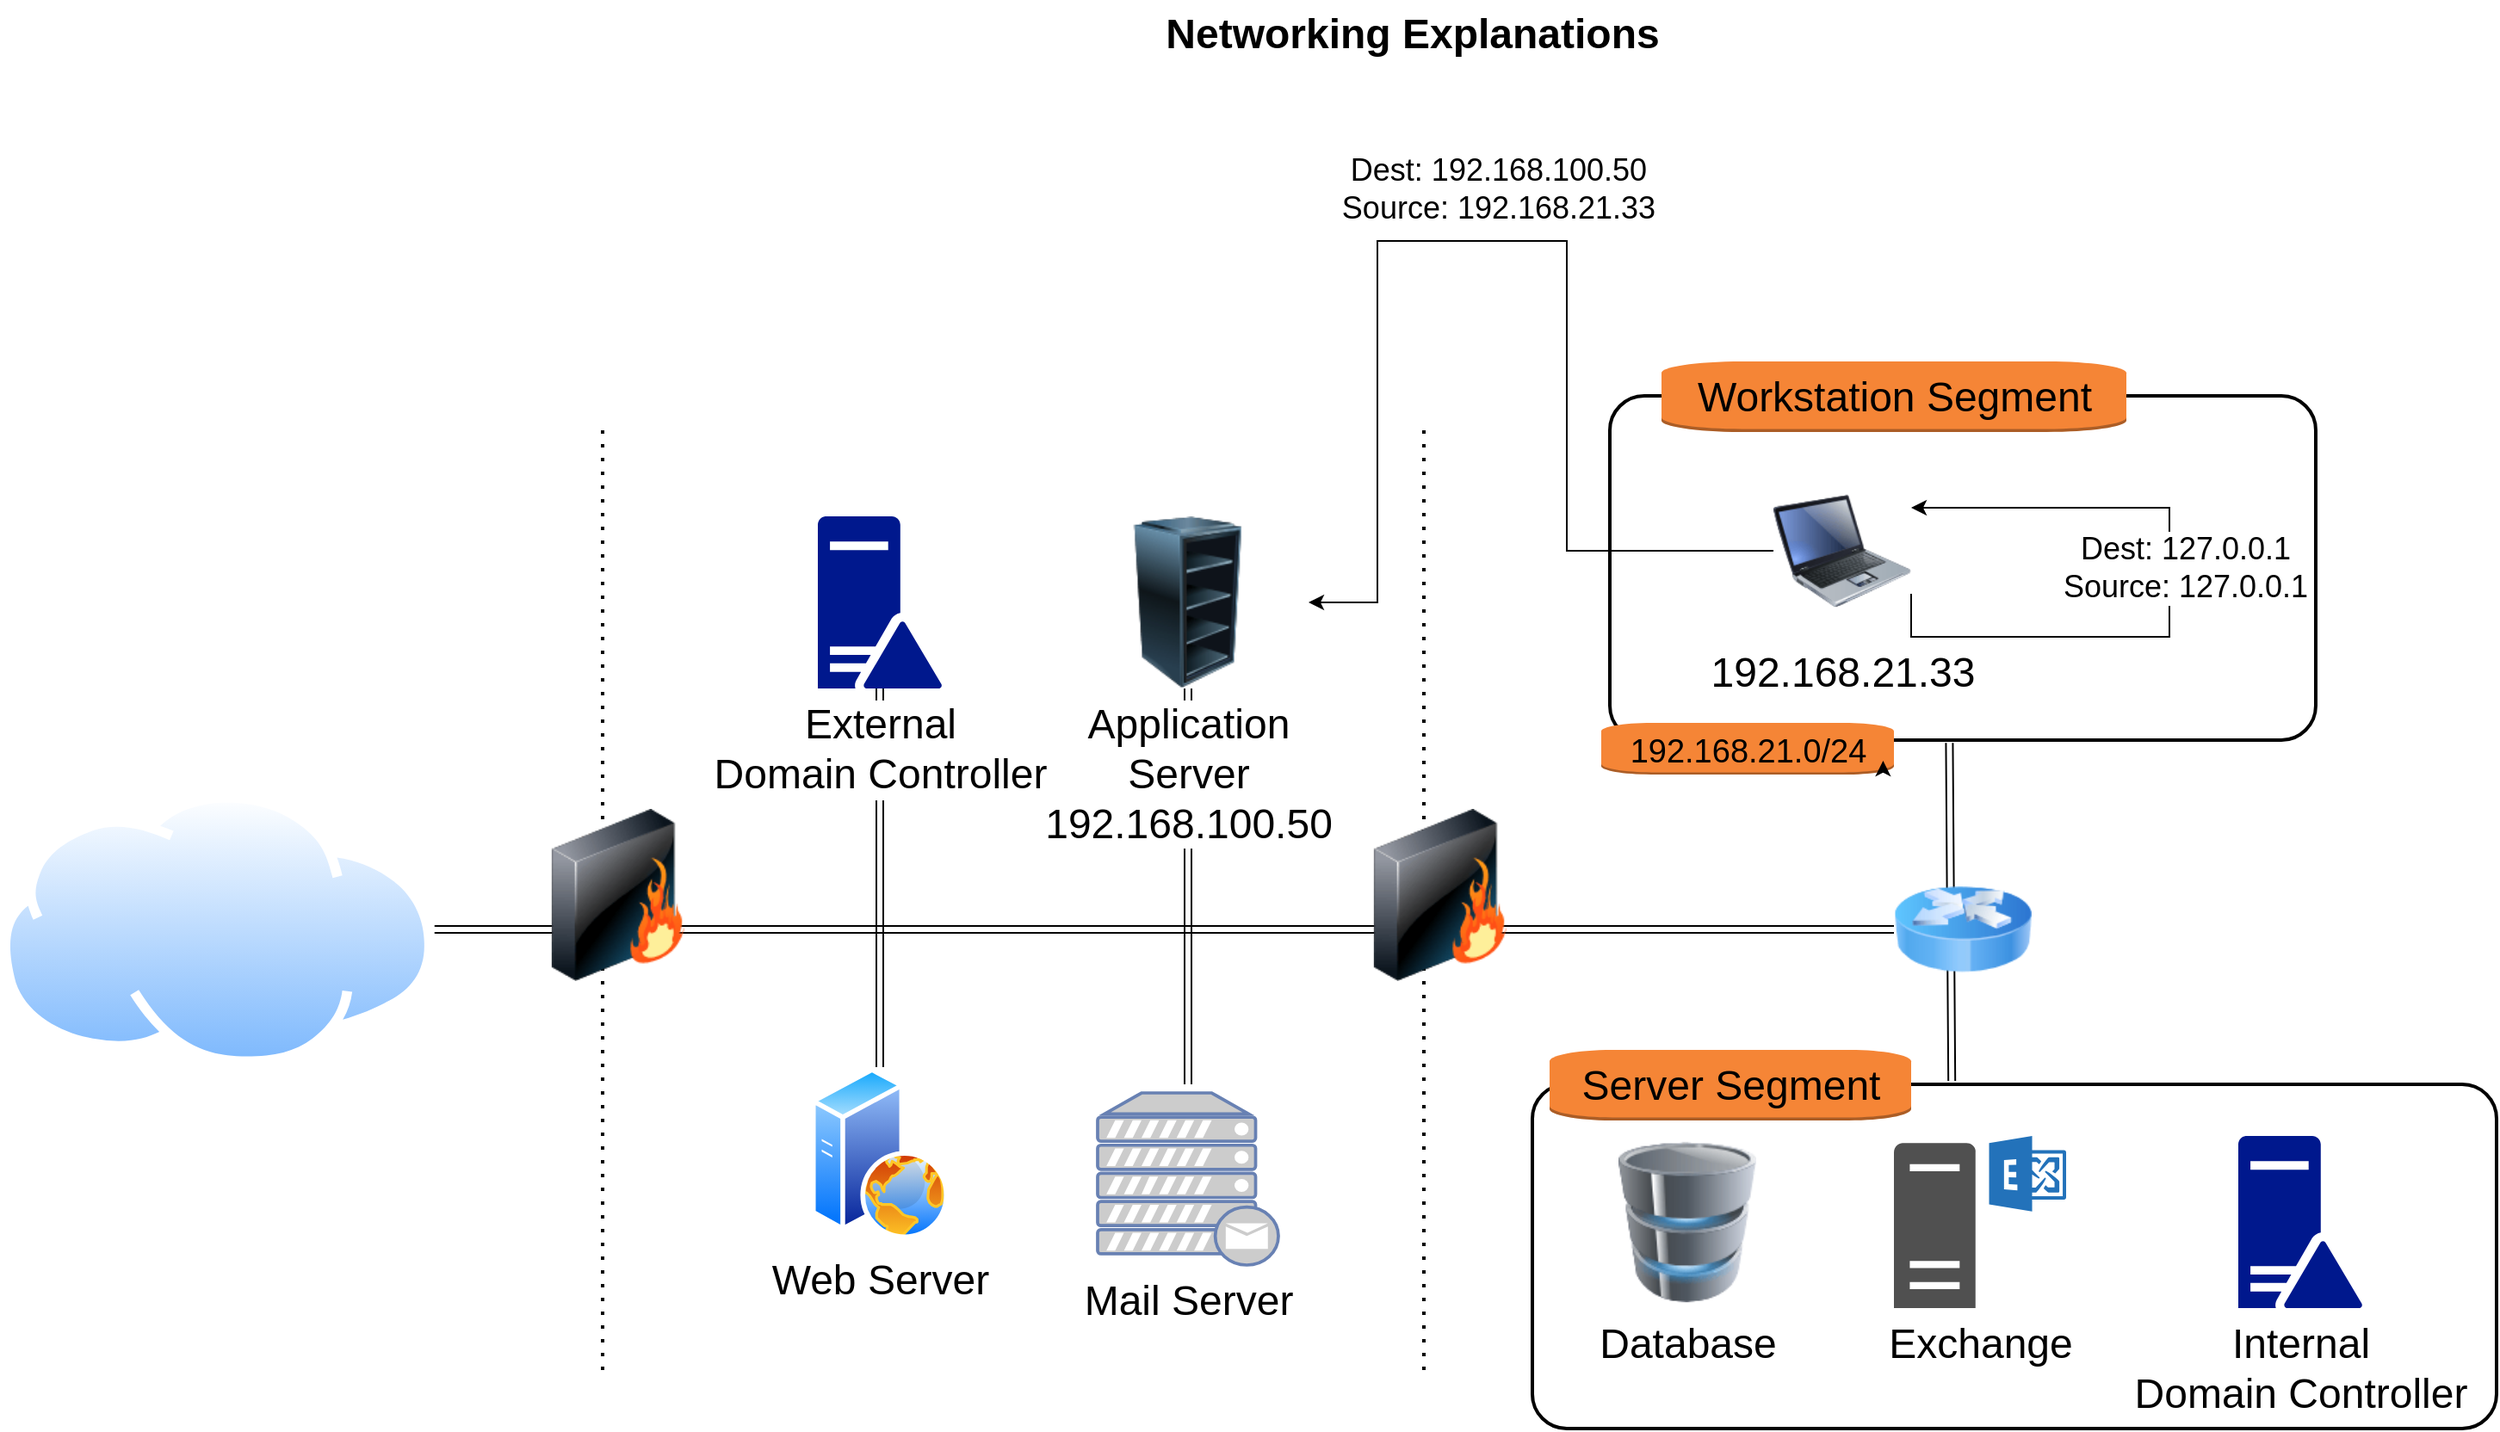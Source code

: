 <mxfile version="21.5.0" type="github">
  <diagram name="Page-1" id="e3a06f82-3646-2815-327d-82caf3d4e204">
    <mxGraphModel dx="1633" dy="1302" grid="1" gridSize="10" guides="1" tooltips="1" connect="1" arrows="1" fold="1" page="1" pageScale="1.5" pageWidth="1169" pageHeight="826" background="none" math="0" shadow="0">
      <root>
        <mxCell id="0" style=";html=1;" />
        <mxCell id="1" style=";html=1;" parent="0" />
        <mxCell id="WmShxaBknE1woGPF2N7F-15" value="" style="shape=link;html=1;rounded=0;fontSize=24;exitX=0.481;exitY=1.008;exitDx=0;exitDy=0;exitPerimeter=0;entryX=0.435;entryY=-0.01;entryDx=0;entryDy=0;entryPerimeter=0;labelBackgroundColor=none;" parent="1" source="WmShxaBknE1woGPF2N7F-4" target="WmShxaBknE1woGPF2N7F-2" edge="1">
          <mxGeometry width="100" relative="1" as="geometry">
            <mxPoint x="1245" y="470" as="sourcePoint" />
            <mxPoint x="1245" y="665" as="targetPoint" />
          </mxGeometry>
        </mxCell>
        <mxCell id="WmShxaBknE1woGPF2N7F-4" value="" style="rounded=1;arcSize=10;dashed=0;fillColor=none;gradientColor=none;strokeWidth=2;fontSize=24;labelBackgroundColor=none;" parent="1" vertex="1">
          <mxGeometry x="1045" y="260" width="410" height="200" as="geometry" />
        </mxCell>
        <mxCell id="WmShxaBknE1woGPF2N7F-5" value="Workstation Segment" style="dashed=0;html=1;shape=mxgraph.aws3.instance;fillColor=#F58536;gradientColor=none;dashed=0;fontSize=24;labelBackgroundColor=none;" parent="1" vertex="1">
          <mxGeometry x="1075" y="240" width="270" height="41" as="geometry" />
        </mxCell>
        <mxCell id="WmShxaBknE1woGPF2N7F-2" value="" style="rounded=1;arcSize=10;dashed=0;fillColor=none;gradientColor=none;strokeWidth=2;fontSize=24;labelBackgroundColor=none;" parent="1" vertex="1">
          <mxGeometry x="1000" y="660" width="560" height="200" as="geometry" />
        </mxCell>
        <mxCell id="RgH2JHaKkqkQcPpsvsZi-19" value="" style="shape=link;html=1;rounded=0;exitX=0.5;exitY=1;exitDx=0;exitDy=0;fontSize=24;labelBackgroundColor=none;" parent="1" source="RgH2JHaKkqkQcPpsvsZi-6" edge="1">
          <mxGeometry width="100" relative="1" as="geometry">
            <mxPoint x="900" y="650" as="sourcePoint" />
            <mxPoint x="800" y="660" as="targetPoint" />
          </mxGeometry>
        </mxCell>
        <mxCell id="RgH2JHaKkqkQcPpsvsZi-21" value="" style="shape=link;html=1;rounded=0;exitX=0.5;exitY=1;exitDx=0;exitDy=0;exitPerimeter=0;fontSize=24;labelBackgroundColor=none;" parent="1" source="RgH2JHaKkqkQcPpsvsZi-8" target="RgH2JHaKkqkQcPpsvsZi-5" edge="1">
          <mxGeometry width="100" relative="1" as="geometry">
            <mxPoint x="900" y="650" as="sourcePoint" />
            <mxPoint x="620" y="560" as="targetPoint" />
          </mxGeometry>
        </mxCell>
        <mxCell id="RgH2JHaKkqkQcPpsvsZi-16" value="" style="endArrow=none;dashed=1;html=1;dashPattern=1 3;strokeWidth=2;rounded=0;fontSize=24;fontColor=default;labelBackgroundColor=none;" parent="1" edge="1">
          <mxGeometry width="50" height="50" relative="1" as="geometry">
            <mxPoint x="937" y="280" as="sourcePoint" />
            <mxPoint x="937" y="830" as="targetPoint" />
          </mxGeometry>
        </mxCell>
        <mxCell id="RgH2JHaKkqkQcPpsvsZi-17" value="" style="shape=link;html=1;rounded=0;exitX=1;exitY=0.5;exitDx=0;exitDy=0;entryX=0;entryY=0.5;entryDx=0;entryDy=0;fontSize=24;labelBackgroundColor=none;" parent="1" source="RgH2JHaKkqkQcPpsvsZi-2" target="RgH2JHaKkqkQcPpsvsZi-18" edge="1">
          <mxGeometry width="100" relative="1" as="geometry">
            <mxPoint x="900" y="650" as="sourcePoint" />
            <mxPoint x="1000" y="650" as="targetPoint" />
          </mxGeometry>
        </mxCell>
        <mxCell id="6a7d8f32e03d9370-62" value="Networking Explanations" style="text;strokeColor=none;fillColor=none;html=1;fontSize=24;fontStyle=1;verticalAlign=middle;align=center;fontColor=default;labelBackgroundColor=none;" parent="1" vertex="1">
          <mxGeometry x="499" y="30" width="861" height="40" as="geometry" />
        </mxCell>
        <mxCell id="RgH2JHaKkqkQcPpsvsZi-2" value="" style="image;aspect=fixed;perimeter=ellipsePerimeter;html=1;align=center;shadow=0;dashed=0;spacingTop=3;image=img/lib/active_directory/internet_cloud.svg;fontSize=24;fontColor=default;labelBackgroundColor=none;" parent="1" vertex="1">
          <mxGeometry x="110" y="490.5" width="252.38" height="159" as="geometry" />
        </mxCell>
        <mxCell id="RgH2JHaKkqkQcPpsvsZi-4" value="" style="endArrow=none;dashed=1;html=1;dashPattern=1 3;strokeWidth=2;rounded=0;fontSize=24;fontColor=default;labelBackgroundColor=none;" parent="1" edge="1">
          <mxGeometry width="50" height="50" relative="1" as="geometry">
            <mxPoint x="460" y="280" as="sourcePoint" />
            <mxPoint x="460" y="830" as="targetPoint" />
          </mxGeometry>
        </mxCell>
        <mxCell id="RgH2JHaKkqkQcPpsvsZi-3" value="" style="image;html=1;image=img/lib/clip_art/networking/Firewall_128x128.png;fontSize=24;fontColor=default;labelBackgroundColor=none;" parent="1" vertex="1">
          <mxGeometry x="401.5" y="500" width="135" height="100" as="geometry" />
        </mxCell>
        <mxCell id="RgH2JHaKkqkQcPpsvsZi-5" value="Web Server" style="image;aspect=fixed;perimeter=ellipsePerimeter;html=1;align=center;shadow=0;dashed=0;spacingTop=3;image=img/lib/active_directory/web_server.svg;fontSize=24;fontColor=default;labelBackgroundColor=default;" parent="1" vertex="1">
          <mxGeometry x="573" y="650" width="96" height="100" as="geometry" />
        </mxCell>
        <mxCell id="RgH2JHaKkqkQcPpsvsZi-6" value="Application &lt;br style=&quot;font-size: 24px;&quot;&gt;Server&lt;br&gt;192.168.100.50" style="image;html=1;image=img/lib/clip_art/computers/Server_Rack_Empty_128x128.png;fontSize=24;fontColor=default;labelBackgroundColor=default;" parent="1" vertex="1">
          <mxGeometry x="730" y="330" width="140" height="100" as="geometry" />
        </mxCell>
        <mxCell id="RgH2JHaKkqkQcPpsvsZi-7" value="Mail Server" style="fontColor=default;verticalAlign=top;verticalLabelPosition=bottom;labelPosition=center;align=center;html=1;outlineConnect=0;fillColor=#CCCCCC;strokeColor=#6881B3;gradientColor=none;gradientDirection=north;strokeWidth=2;shape=mxgraph.networks.mail_server;fontSize=24;labelBackgroundColor=default;" parent="1" vertex="1">
          <mxGeometry x="747.5" y="665" width="105" height="100" as="geometry" />
        </mxCell>
        <mxCell id="RgH2JHaKkqkQcPpsvsZi-8" value="&lt;font style=&quot;font-size: 24px;&quot;&gt;External &lt;br style=&quot;font-size: 24px;&quot;&gt;Domain Controller&lt;/font&gt;" style="sketch=0;aspect=fixed;pointerEvents=1;shadow=0;dashed=0;html=1;strokeColor=none;labelPosition=center;verticalLabelPosition=bottom;verticalAlign=top;align=center;fillColor=#00188D;shape=mxgraph.mscae.enterprise.domain_controller;fontSize=24;fontColor=default;labelBackgroundColor=default;" parent="1" vertex="1">
          <mxGeometry x="585" y="330" width="72" height="100" as="geometry" />
        </mxCell>
        <mxCell id="RgH2JHaKkqkQcPpsvsZi-9" value="" style="image;html=1;image=img/lib/clip_art/networking/Firewall_128x128.png;fontSize=24;fontColor=default;labelBackgroundColor=none;" parent="1" vertex="1">
          <mxGeometry x="879" y="500" width="135" height="100" as="geometry" />
        </mxCell>
        <mxCell id="RgH2JHaKkqkQcPpsvsZi-10" value="Database" style="image;html=1;image=img/lib/clip_art/computers/Database_128x128.png;fontSize=24;fontColor=default;labelBackgroundColor=default;" parent="1" vertex="1">
          <mxGeometry x="1050" y="690" width="80" height="100" as="geometry" />
        </mxCell>
        <mxCell id="RgH2JHaKkqkQcPpsvsZi-11" value="Exchange" style="sketch=0;pointerEvents=1;shadow=0;dashed=0;html=1;strokeColor=none;fillColor=#505050;labelPosition=center;verticalLabelPosition=bottom;verticalAlign=top;outlineConnect=0;align=center;shape=mxgraph.office.servers.exchange_server;fontSize=24;fontColor=default;labelBackgroundColor=default;" parent="1" vertex="1">
          <mxGeometry x="1210" y="690" width="100" height="100" as="geometry" />
        </mxCell>
        <mxCell id="RgH2JHaKkqkQcPpsvsZi-12" value="Internal&lt;br style=&quot;font-size: 24px;&quot;&gt;Domain Controller" style="sketch=0;aspect=fixed;pointerEvents=1;shadow=0;dashed=0;html=1;strokeColor=none;labelPosition=center;verticalLabelPosition=bottom;verticalAlign=top;align=center;fillColor=#00188D;shape=mxgraph.mscae.enterprise.domain_controller;fontSize=24;fontColor=default;labelBackgroundColor=default;" parent="1" vertex="1">
          <mxGeometry x="1410" y="690" width="72" height="100" as="geometry" />
        </mxCell>
        <mxCell id="6UI4XXb5e1x81RW5sbnT-3" style="edgeStyle=orthogonalEdgeStyle;rounded=0;orthogonalLoop=1;jettySize=auto;html=1;exitX=0;exitY=0.5;exitDx=0;exitDy=0;" parent="1" source="RgH2JHaKkqkQcPpsvsZi-15" target="RgH2JHaKkqkQcPpsvsZi-6" edge="1">
          <mxGeometry relative="1" as="geometry">
            <mxPoint x="780" y="270" as="targetPoint" />
            <Array as="points">
              <mxPoint x="1020" y="350" />
              <mxPoint x="1020" y="170" />
              <mxPoint x="910" y="170" />
              <mxPoint x="910" y="380" />
            </Array>
          </mxGeometry>
        </mxCell>
        <mxCell id="6UI4XXb5e1x81RW5sbnT-4" value="Dest: 192.168.100.50&lt;br&gt;Source: 192.168.21.33" style="edgeLabel;html=1;align=center;verticalAlign=middle;resizable=0;points=[];fontSize=18;" parent="6UI4XXb5e1x81RW5sbnT-3" vertex="1" connectable="0">
          <mxGeometry x="-0.067" y="2" relative="1" as="geometry">
            <mxPoint x="-32" y="-32" as="offset" />
          </mxGeometry>
        </mxCell>
        <mxCell id="Wq85AIhZ5kJpVe08NVn--2" style="edgeStyle=orthogonalEdgeStyle;rounded=0;orthogonalLoop=1;jettySize=auto;html=1;exitX=1;exitY=0.75;exitDx=0;exitDy=0;entryX=1;entryY=0.25;entryDx=0;entryDy=0;" edge="1" parent="1" source="RgH2JHaKkqkQcPpsvsZi-15" target="RgH2JHaKkqkQcPpsvsZi-15">
          <mxGeometry relative="1" as="geometry">
            <Array as="points">
              <mxPoint x="1220" y="400" />
              <mxPoint x="1370" y="400" />
              <mxPoint x="1370" y="325" />
            </Array>
          </mxGeometry>
        </mxCell>
        <mxCell id="Wq85AIhZ5kJpVe08NVn--4" value="Dest: 127.0.0.1&lt;br style=&quot;font-size: 18px;&quot;&gt;Source: 127.0.0.1" style="edgeLabel;html=1;align=center;verticalAlign=middle;resizable=0;points=[];fontSize=18;" vertex="1" connectable="0" parent="Wq85AIhZ5kJpVe08NVn--2">
          <mxGeometry x="0.347" relative="1" as="geometry">
            <mxPoint x="28" y="35" as="offset" />
          </mxGeometry>
        </mxCell>
        <mxCell id="RgH2JHaKkqkQcPpsvsZi-15" value="192.168.21.33" style="image;html=1;image=img/lib/clip_art/computers/Laptop_128x128.png;fontSize=24;labelBackgroundColor=none;" parent="1" vertex="1">
          <mxGeometry x="1140" y="300" width="80" height="100" as="geometry" />
        </mxCell>
        <mxCell id="RgH2JHaKkqkQcPpsvsZi-18" value="" style="image;html=1;image=img/lib/clip_art/networking/Router_Icon_128x128.png;fontSize=24;labelBackgroundColor=none;" parent="1" vertex="1">
          <mxGeometry x="1210" y="530" width="80" height="80" as="geometry" />
        </mxCell>
        <mxCell id="WmShxaBknE1woGPF2N7F-3" value="Server Segment" style="dashed=0;html=1;shape=mxgraph.aws3.instance;fillColor=#F58536;gradientColor=none;dashed=0;fontSize=24;labelBackgroundColor=none;" parent="1" vertex="1">
          <mxGeometry x="1010" y="640" width="210" height="41" as="geometry" />
        </mxCell>
        <mxCell id="WmShxaBknE1woGPF2N7F-13" value="&lt;font style=&quot;font-size: 19px;&quot;&gt;192.168.21.0/24&lt;/font&gt;" style="dashed=0;html=1;shape=mxgraph.aws3.instance;fillColor=#F58536;gradientColor=none;dashed=0;fontSize=24;labelBackgroundColor=none;" parent="1" vertex="1">
          <mxGeometry x="1040" y="450" width="170" height="30" as="geometry" />
        </mxCell>
        <mxCell id="WmShxaBknE1woGPF2N7F-14" style="edgeStyle=orthogonalEdgeStyle;rounded=0;orthogonalLoop=1;jettySize=auto;html=1;exitX=0.95;exitY=0.95;exitDx=0;exitDy=0;exitPerimeter=0;entryX=0.963;entryY=0.732;entryDx=0;entryDy=0;entryPerimeter=0;labelBackgroundColor=none;" parent="1" source="WmShxaBknE1woGPF2N7F-13" target="WmShxaBknE1woGPF2N7F-13" edge="1">
          <mxGeometry relative="1" as="geometry" />
        </mxCell>
      </root>
    </mxGraphModel>
  </diagram>
</mxfile>
